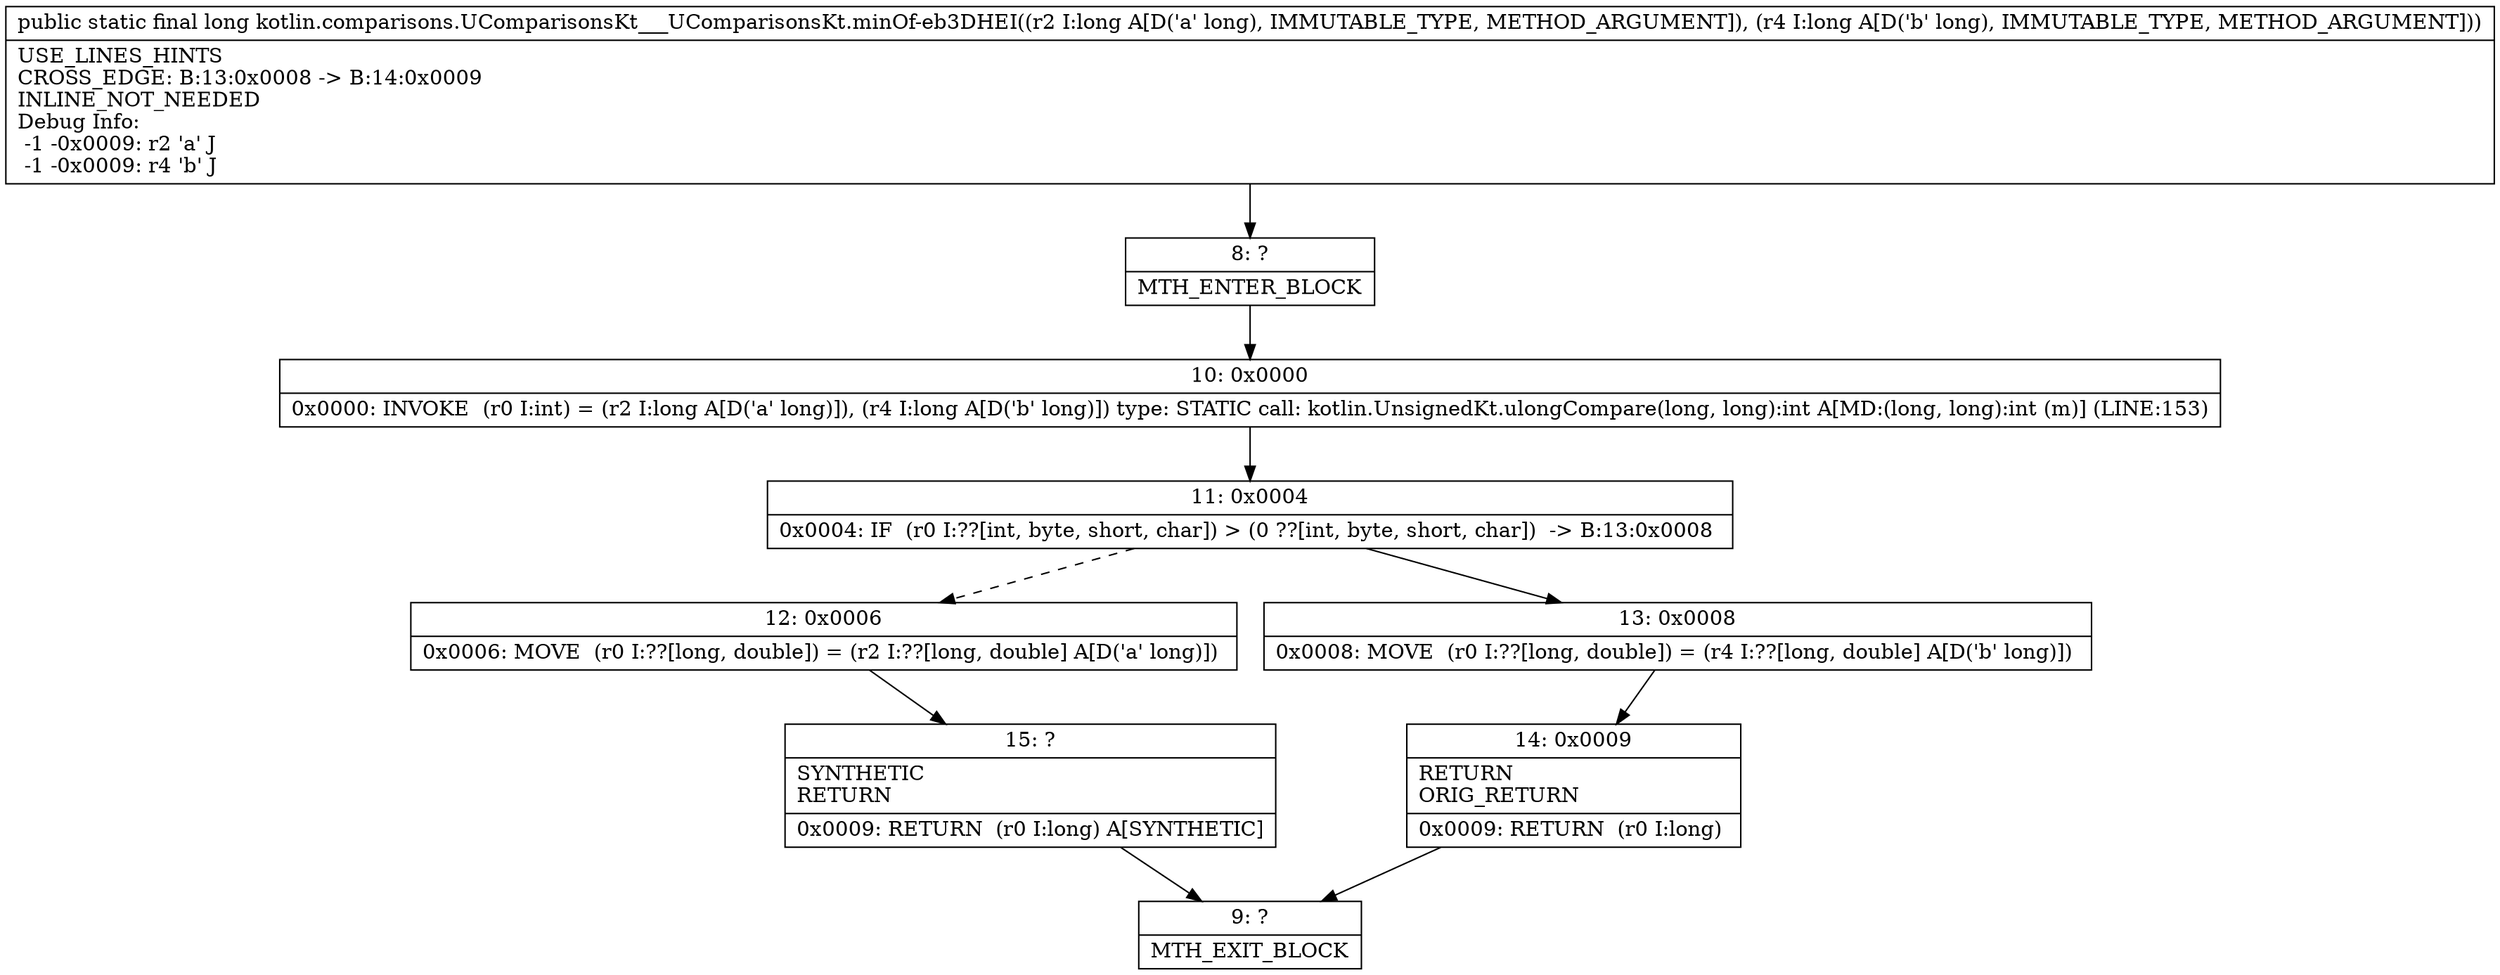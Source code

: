 digraph "CFG forkotlin.comparisons.UComparisonsKt___UComparisonsKt.minOf\-eb3DHEI(JJ)J" {
Node_8 [shape=record,label="{8\:\ ?|MTH_ENTER_BLOCK\l}"];
Node_10 [shape=record,label="{10\:\ 0x0000|0x0000: INVOKE  (r0 I:int) = (r2 I:long A[D('a' long)]), (r4 I:long A[D('b' long)]) type: STATIC call: kotlin.UnsignedKt.ulongCompare(long, long):int A[MD:(long, long):int (m)] (LINE:153)\l}"];
Node_11 [shape=record,label="{11\:\ 0x0004|0x0004: IF  (r0 I:??[int, byte, short, char]) \> (0 ??[int, byte, short, char])  \-\> B:13:0x0008 \l}"];
Node_12 [shape=record,label="{12\:\ 0x0006|0x0006: MOVE  (r0 I:??[long, double]) = (r2 I:??[long, double] A[D('a' long)]) \l}"];
Node_15 [shape=record,label="{15\:\ ?|SYNTHETIC\lRETURN\l|0x0009: RETURN  (r0 I:long) A[SYNTHETIC]\l}"];
Node_9 [shape=record,label="{9\:\ ?|MTH_EXIT_BLOCK\l}"];
Node_13 [shape=record,label="{13\:\ 0x0008|0x0008: MOVE  (r0 I:??[long, double]) = (r4 I:??[long, double] A[D('b' long)]) \l}"];
Node_14 [shape=record,label="{14\:\ 0x0009|RETURN\lORIG_RETURN\l|0x0009: RETURN  (r0 I:long) \l}"];
MethodNode[shape=record,label="{public static final long kotlin.comparisons.UComparisonsKt___UComparisonsKt.minOf\-eb3DHEI((r2 I:long A[D('a' long), IMMUTABLE_TYPE, METHOD_ARGUMENT]), (r4 I:long A[D('b' long), IMMUTABLE_TYPE, METHOD_ARGUMENT]))  | USE_LINES_HINTS\lCROSS_EDGE: B:13:0x0008 \-\> B:14:0x0009\lINLINE_NOT_NEEDED\lDebug Info:\l  \-1 \-0x0009: r2 'a' J\l  \-1 \-0x0009: r4 'b' J\l}"];
MethodNode -> Node_8;Node_8 -> Node_10;
Node_10 -> Node_11;
Node_11 -> Node_12[style=dashed];
Node_11 -> Node_13;
Node_12 -> Node_15;
Node_15 -> Node_9;
Node_13 -> Node_14;
Node_14 -> Node_9;
}

